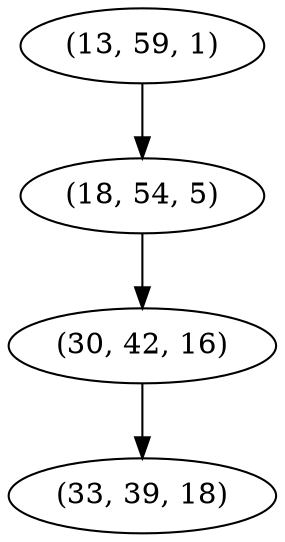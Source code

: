 digraph tree {
    "(13, 59, 1)";
    "(18, 54, 5)";
    "(30, 42, 16)";
    "(33, 39, 18)";
    "(13, 59, 1)" -> "(18, 54, 5)";
    "(18, 54, 5)" -> "(30, 42, 16)";
    "(30, 42, 16)" -> "(33, 39, 18)";
}
